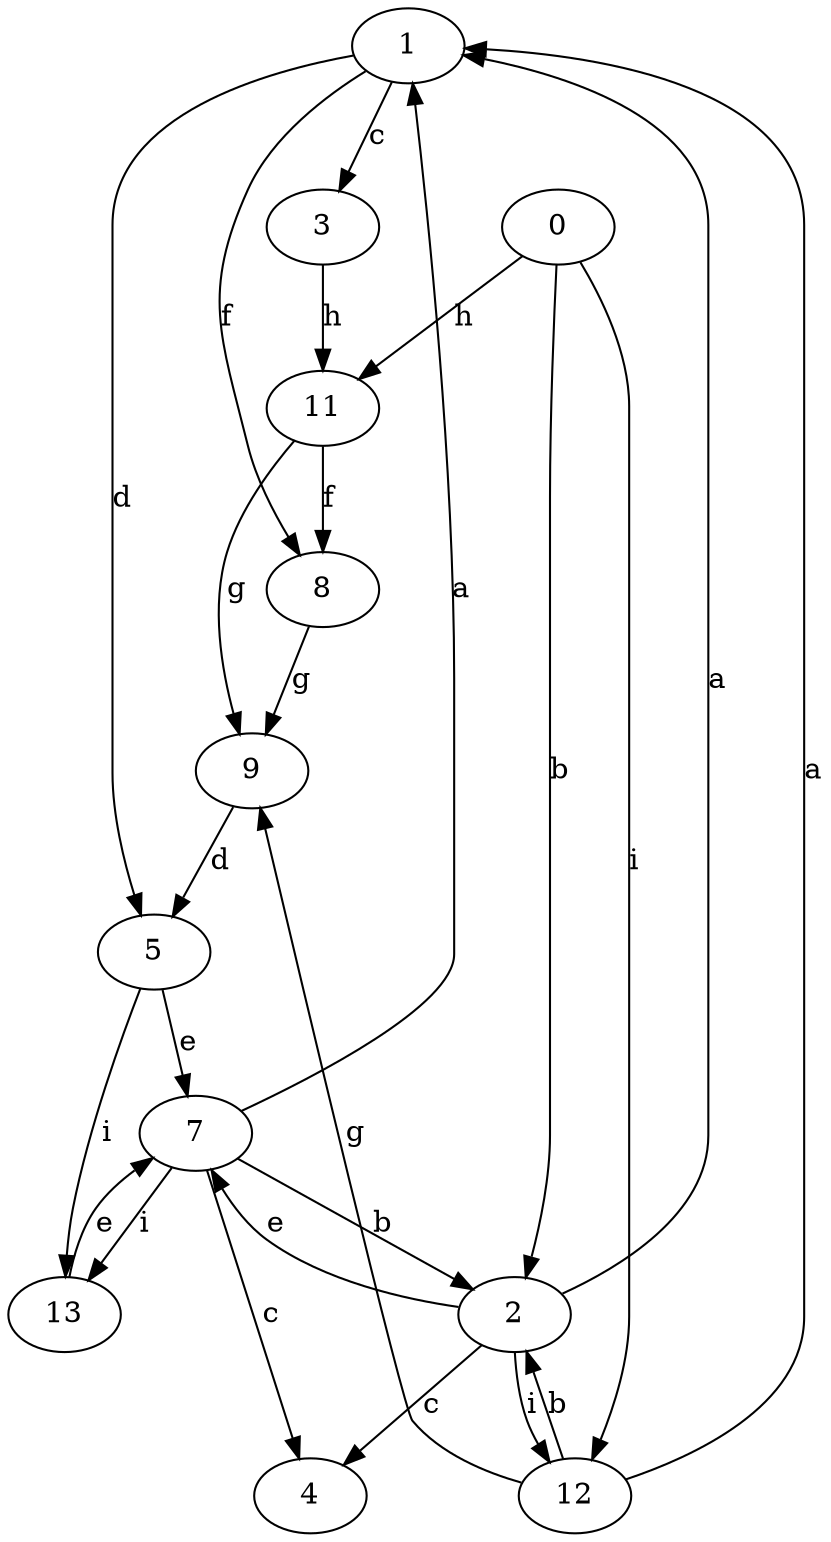 strict digraph  {
1;
2;
3;
4;
5;
7;
8;
9;
11;
12;
0;
13;
1 -> 3  [label=c];
1 -> 5  [label=d];
1 -> 8  [label=f];
2 -> 1  [label=a];
2 -> 4  [label=c];
2 -> 7  [label=e];
2 -> 12  [label=i];
3 -> 11  [label=h];
5 -> 7  [label=e];
5 -> 13  [label=i];
7 -> 1  [label=a];
7 -> 2  [label=b];
7 -> 4  [label=c];
7 -> 13  [label=i];
8 -> 9  [label=g];
9 -> 5  [label=d];
11 -> 8  [label=f];
11 -> 9  [label=g];
12 -> 1  [label=a];
12 -> 2  [label=b];
12 -> 9  [label=g];
0 -> 2  [label=b];
0 -> 11  [label=h];
0 -> 12  [label=i];
13 -> 7  [label=e];
}
